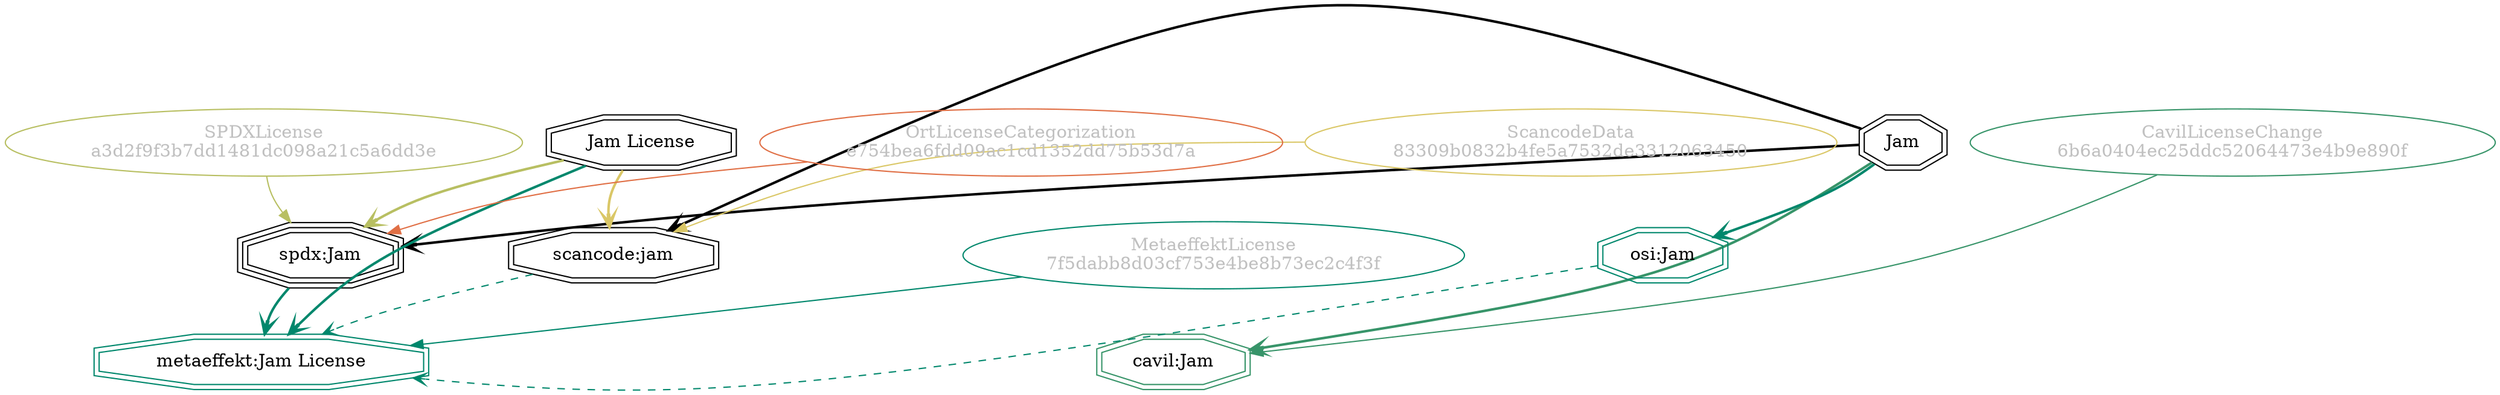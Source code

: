 strict digraph {
    node [shape=box];
    graph [splines=curved];
    2393 [label="SPDXLicense\na3d2f9f3b7dd1481dc098a21c5a6dd3e"
         ,fontcolor=gray
         ,color="#b8bf62"
         ,fillcolor="beige;1"
         ,shape=ellipse];
    2394 [label="spdx:Jam"
         ,shape=tripleoctagon];
    2395 [label=Jam
         ,shape=doubleoctagon];
    2396 [label="Jam License"
         ,shape=doubleoctagon];
    17800 [label="ScancodeData\n83309b0832b4fe5a7532de3312063450"
          ,fontcolor=gray
          ,color="#dac767"
          ,fillcolor="beige;1"
          ,shape=ellipse];
    17801 [label="scancode:jam"
          ,shape=doubleoctagon];
    28775 [label="OrtLicenseCategorization\ne754bea6fdd09ac1cd1352dd75b53d7a"
          ,fontcolor=gray
          ,color="#e06f45"
          ,fillcolor="beige;1"
          ,shape=ellipse];
    37012 [label="CavilLicenseChange\n6b6a0404ec25ddc52064473e4b9e890f"
          ,fontcolor=gray
          ,color="#379469"
          ,fillcolor="beige;1"
          ,shape=ellipse];
    37013 [label="cavil:Jam"
          ,color="#379469"
          ,shape=doubleoctagon];
    44089 [label="MetaeffektLicense\n7f5dabb8d03cf753e4be8b73ec2c4f3f"
          ,fontcolor=gray
          ,color="#00876c"
          ,fillcolor="beige;1"
          ,shape=ellipse];
    44090 [label="metaeffekt:Jam License"
          ,color="#00876c"
          ,shape=doubleoctagon];
    44091 [label="osi:Jam"
          ,color="#00876c"
          ,shape=doubleoctagon];
    2393 -> 2394 [weight=0.5
                 ,color="#b8bf62"];
    2394 -> 44090 [style=bold
                  ,arrowhead=vee
                  ,weight=0.7
                  ,color="#00876c"];
    2395 -> 2394 [style=bold
                 ,arrowhead=vee
                 ,weight=0.7];
    2395 -> 17801 [style=bold
                  ,arrowhead=vee
                  ,weight=0.7];
    2395 -> 37013 [style=bold
                  ,arrowhead=vee
                  ,weight=0.7
                  ,color="#379469"];
    2395 -> 37013 [style=bold
                  ,arrowhead=vee
                  ,weight=0.7
                  ,color="#379469"];
    2395 -> 44091 [style=bold
                  ,arrowhead=vee
                  ,weight=0.7
                  ,color="#00876c"];
    2396 -> 2394 [style=bold
                 ,arrowhead=vee
                 ,weight=0.7
                 ,color="#b8bf62"];
    2396 -> 17801 [style=bold
                  ,arrowhead=vee
                  ,weight=0.7
                  ,color="#dac767"];
    2396 -> 44090 [style=bold
                  ,arrowhead=vee
                  ,weight=0.7
                  ,color="#00876c"];
    2396 -> 44090 [style=bold
                  ,arrowhead=vee
                  ,weight=0.7
                  ,color="#00876c"];
    17800 -> 17801 [weight=0.5
                   ,color="#dac767"];
    17801 -> 44090 [style=dashed
                   ,arrowhead=vee
                   ,weight=0.5
                   ,color="#00876c"];
    28775 -> 2394 [weight=0.5
                  ,color="#e06f45"];
    37012 -> 37013 [weight=0.5
                   ,color="#379469"];
    44089 -> 44090 [weight=0.5
                   ,color="#00876c"];
    44091 -> 44090 [style=dashed
                   ,arrowhead=vee
                   ,weight=0.5
                   ,color="#00876c"];
}
